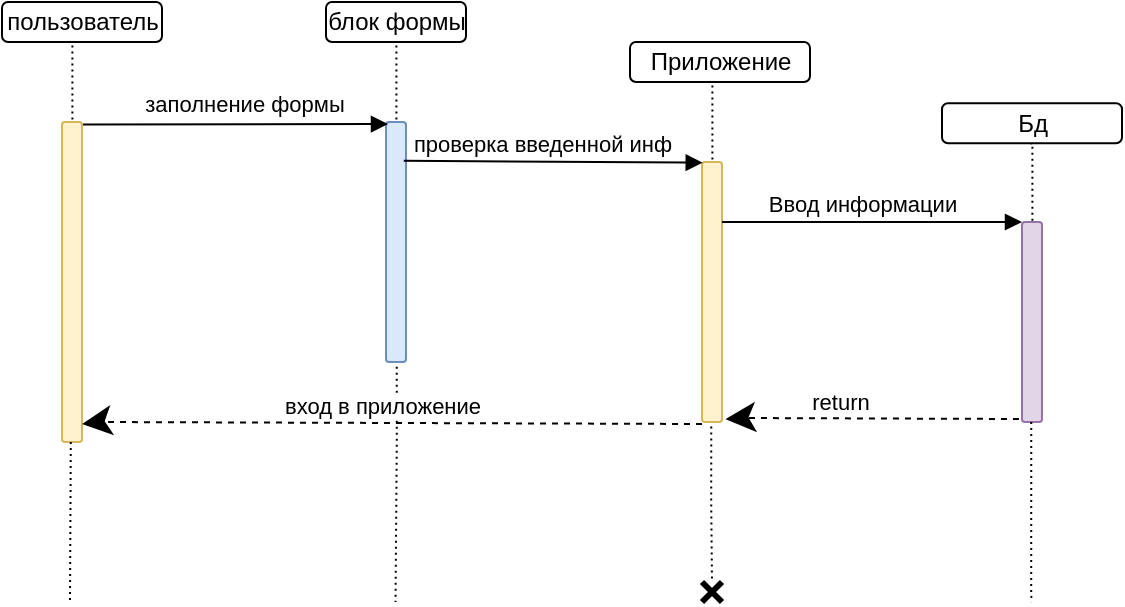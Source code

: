 <mxfile version="21.1.7" type="device">
  <diagram name="Страница 1" id="lgk_tJYk1CDYlmkXPm2l">
    <mxGraphModel dx="1000" dy="515" grid="0" gridSize="10" guides="1" tooltips="1" connect="1" arrows="1" fold="1" page="1" pageScale="1" pageWidth="827" pageHeight="1169" math="0" shadow="0">
      <root>
        <mxCell id="0" />
        <mxCell id="1" parent="0" />
        <mxCell id="aBM_FIYLuNZtqW5UER8X-1" value="" style="html=1;points=[];perimeter=orthogonalPerimeter;fillColor=#fff2cc;strokeColor=#d6b656;rounded=1;" vertex="1" parent="1">
          <mxGeometry x="170" y="370" width="10" height="160" as="geometry" />
        </mxCell>
        <mxCell id="aBM_FIYLuNZtqW5UER8X-2" value="" style="html=1;points=[];perimeter=orthogonalPerimeter;fillColor=#fff2cc;strokeColor=#d6b656;rounded=1;" vertex="1" parent="1">
          <mxGeometry x="490" y="390" width="10" height="130" as="geometry" />
        </mxCell>
        <mxCell id="aBM_FIYLuNZtqW5UER8X-3" value="" style="html=1;points=[];perimeter=orthogonalPerimeter;fillColor=#dae8fc;strokeColor=#6c8ebf;rounded=1;" vertex="1" parent="1">
          <mxGeometry x="332" y="370" width="10" height="120" as="geometry" />
        </mxCell>
        <mxCell id="aBM_FIYLuNZtqW5UER8X-4" value="" style="html=1;points=[];perimeter=orthogonalPerimeter;fillColor=#e1d5e7;strokeColor=#9673a6;rounded=1;" vertex="1" parent="1">
          <mxGeometry x="650" y="420" width="10" height="100" as="geometry" />
        </mxCell>
        <mxCell id="aBM_FIYLuNZtqW5UER8X-5" value="заполнение формы" style="html=1;verticalAlign=bottom;endArrow=block;rounded=0;exitX=1.051;exitY=0.008;exitDx=0;exitDy=0;exitPerimeter=0;" edge="1" source="aBM_FIYLuNZtqW5UER8X-1" parent="1">
          <mxGeometry x="0.054" y="1" width="80" relative="1" as="geometry">
            <mxPoint x="221" y="371" as="sourcePoint" />
            <mxPoint x="333" y="371" as="targetPoint" />
            <mxPoint as="offset" />
          </mxGeometry>
        </mxCell>
        <mxCell id="aBM_FIYLuNZtqW5UER8X-6" value="проверка введенной инф" style="html=1;verticalAlign=bottom;endArrow=block;rounded=0;exitX=0.892;exitY=0.17;exitDx=0;exitDy=0;exitPerimeter=0;entryX=0.037;entryY=0.022;entryDx=0;entryDy=0;entryPerimeter=0;" edge="1" parent="1">
          <mxGeometry x="-0.075" width="80" relative="1" as="geometry">
            <mxPoint x="340.92" y="389.4" as="sourcePoint" />
            <mxPoint x="490.37" y="390.32" as="targetPoint" />
            <mxPoint as="offset" />
          </mxGeometry>
        </mxCell>
        <mxCell id="aBM_FIYLuNZtqW5UER8X-7" value="Ввод информации" style="html=1;verticalAlign=bottom;endArrow=block;rounded=0;" edge="1" parent="1">
          <mxGeometry x="-0.067" width="80" relative="1" as="geometry">
            <mxPoint x="500" y="420" as="sourcePoint" />
            <mxPoint x="650" y="420" as="targetPoint" />
            <mxPoint as="offset" />
          </mxGeometry>
        </mxCell>
        <mxCell id="aBM_FIYLuNZtqW5UER8X-8" value="" style="endArrow=classic;dashed=1;endFill=1;endSize=12;html=1;rounded=0;exitX=-0.152;exitY=0.985;exitDx=0;exitDy=0;exitPerimeter=0;entryX=1.184;entryY=0.989;entryDx=0;entryDy=0;entryPerimeter=0;" edge="1" source="aBM_FIYLuNZtqW5UER8X-4" target="aBM_FIYLuNZtqW5UER8X-2" parent="1">
          <mxGeometry width="160" relative="1" as="geometry">
            <mxPoint x="340" y="480" as="sourcePoint" />
            <mxPoint x="500" y="480" as="targetPoint" />
            <Array as="points">
              <mxPoint x="510" y="518" />
            </Array>
          </mxGeometry>
        </mxCell>
        <mxCell id="aBM_FIYLuNZtqW5UER8X-9" value="return" style="edgeLabel;html=1;align=center;verticalAlign=middle;resizable=0;points=[];" vertex="1" connectable="0" parent="aBM_FIYLuNZtqW5UER8X-8">
          <mxGeometry x="-0.14" y="2" relative="1" as="geometry">
            <mxPoint x="-27" y="-11" as="offset" />
          </mxGeometry>
        </mxCell>
        <mxCell id="aBM_FIYLuNZtqW5UER8X-10" value="пользователь" style="html=1;rounded=1;" vertex="1" parent="1">
          <mxGeometry x="140" y="310" width="80" height="20" as="geometry" />
        </mxCell>
        <mxCell id="aBM_FIYLuNZtqW5UER8X-11" value="" style="endArrow=none;endFill=0;html=1;edgeStyle=orthogonalEdgeStyle;align=left;verticalAlign=top;rounded=0;dashed=1;dashPattern=1 2;exitX=0.5;exitY=1;exitDx=0;exitDy=0;entryX=0.62;entryY=-0.004;entryDx=0;entryDy=0;entryPerimeter=0;" edge="1" parent="1">
          <mxGeometry x="-1" relative="1" as="geometry">
            <mxPoint x="174" y="330" as="sourcePoint" />
            <mxPoint x="175.2" y="369.36" as="targetPoint" />
            <Array as="points">
              <mxPoint x="175" y="330" />
            </Array>
          </mxGeometry>
        </mxCell>
        <mxCell id="aBM_FIYLuNZtqW5UER8X-12" value="" style="endArrow=none;endFill=0;html=1;edgeStyle=orthogonalEdgeStyle;align=left;verticalAlign=top;rounded=0;dashed=1;dashPattern=1 2;exitX=0.5;exitY=1;exitDx=0;exitDy=0;entryX=0.62;entryY=-0.004;entryDx=0;entryDy=0;entryPerimeter=0;" edge="1" parent="1">
          <mxGeometry x="-1" relative="1" as="geometry">
            <mxPoint x="336" y="330" as="sourcePoint" />
            <mxPoint x="337.2" y="369.36" as="targetPoint" />
            <Array as="points">
              <mxPoint x="337" y="330" />
            </Array>
          </mxGeometry>
        </mxCell>
        <mxCell id="aBM_FIYLuNZtqW5UER8X-13" value="блок формы" style="html=1;rounded=1;" vertex="1" parent="1">
          <mxGeometry x="302" y="310" width="70" height="20" as="geometry" />
        </mxCell>
        <mxCell id="aBM_FIYLuNZtqW5UER8X-14" value="" style="endArrow=none;endFill=0;html=1;edgeStyle=orthogonalEdgeStyle;align=left;verticalAlign=top;rounded=0;dashed=1;dashPattern=1 2;exitX=0.5;exitY=1;exitDx=0;exitDy=0;entryX=0.62;entryY=-0.004;entryDx=0;entryDy=0;entryPerimeter=0;" edge="1" parent="1">
          <mxGeometry x="-1" relative="1" as="geometry">
            <mxPoint x="494" y="350" as="sourcePoint" />
            <mxPoint x="495.2" y="389.36" as="targetPoint" />
            <Array as="points">
              <mxPoint x="495" y="350" />
            </Array>
          </mxGeometry>
        </mxCell>
        <mxCell id="aBM_FIYLuNZtqW5UER8X-15" value="Приложение" style="html=1;rounded=1;" vertex="1" parent="1">
          <mxGeometry x="454" y="330" width="90" height="20" as="geometry" />
        </mxCell>
        <mxCell id="aBM_FIYLuNZtqW5UER8X-16" value="" style="endArrow=none;endFill=0;html=1;edgeStyle=orthogonalEdgeStyle;align=left;verticalAlign=top;rounded=0;dashed=1;dashPattern=1 2;exitX=0.5;exitY=1;exitDx=0;exitDy=0;entryX=0.62;entryY=-0.004;entryDx=0;entryDy=0;entryPerimeter=0;" edge="1" parent="1">
          <mxGeometry x="-1" relative="1" as="geometry">
            <mxPoint x="654" y="380.64" as="sourcePoint" />
            <mxPoint x="655.2" y="420" as="targetPoint" />
            <Array as="points">
              <mxPoint x="655" y="380.64" />
            </Array>
          </mxGeometry>
        </mxCell>
        <mxCell id="aBM_FIYLuNZtqW5UER8X-17" value="Бд" style="html=1;rounded=1;" vertex="1" parent="1">
          <mxGeometry x="610" y="360.64" width="90" height="20" as="geometry" />
        </mxCell>
        <mxCell id="aBM_FIYLuNZtqW5UER8X-18" value="" style="endArrow=none;endFill=0;html=1;edgeStyle=orthogonalEdgeStyle;align=left;verticalAlign=top;rounded=0;dashed=1;dashPattern=1 2;exitX=0.5;exitY=1;exitDx=0;exitDy=0;" edge="1" parent="1">
          <mxGeometry x="-1" relative="1" as="geometry">
            <mxPoint x="174.39" y="530" as="sourcePoint" />
            <mxPoint x="174" y="610" as="targetPoint" />
            <Array as="points">
              <mxPoint x="175.39" y="530" />
            </Array>
          </mxGeometry>
        </mxCell>
        <mxCell id="aBM_FIYLuNZtqW5UER8X-19" value="" style="endArrow=none;endFill=0;html=1;edgeStyle=orthogonalEdgeStyle;align=left;verticalAlign=top;rounded=0;dashed=1;dashPattern=1 2;exitX=0.537;exitY=1.02;exitDx=0;exitDy=0;exitPerimeter=0;" edge="1" source="aBM_FIYLuNZtqW5UER8X-3" parent="1">
          <mxGeometry x="-1" relative="1" as="geometry">
            <mxPoint x="337.15" y="530" as="sourcePoint" />
            <mxPoint x="336.76" y="610" as="targetPoint" />
            <Array as="points">
              <mxPoint x="337" y="530" />
              <mxPoint x="337" y="530" />
            </Array>
          </mxGeometry>
        </mxCell>
        <mxCell id="aBM_FIYLuNZtqW5UER8X-20" value="" style="endArrow=none;endFill=0;html=1;edgeStyle=orthogonalEdgeStyle;align=left;verticalAlign=top;rounded=0;dashed=1;dashPattern=1 2;exitX=0.463;exitY=1.017;exitDx=0;exitDy=0;exitPerimeter=0;" edge="1" parent="1">
          <mxGeometry x="-1" relative="1" as="geometry">
            <mxPoint x="654.63" y="520" as="sourcePoint" />
            <mxPoint x="655" y="610" as="targetPoint" />
            <Array as="points">
              <mxPoint x="655" y="606.98" />
            </Array>
          </mxGeometry>
        </mxCell>
        <mxCell id="aBM_FIYLuNZtqW5UER8X-21" value="" style="shape=umlDestroy;whiteSpace=wrap;html=1;strokeWidth=3;rounded=1;" vertex="1" parent="1">
          <mxGeometry x="490" y="600" width="10" height="10" as="geometry" />
        </mxCell>
        <mxCell id="aBM_FIYLuNZtqW5UER8X-22" value="" style="endArrow=none;endFill=0;html=1;edgeStyle=orthogonalEdgeStyle;align=left;verticalAlign=top;rounded=0;dashed=1;dashPattern=1 2;exitX=0.463;exitY=1.017;exitDx=0;exitDy=0;exitPerimeter=0;" edge="1" source="aBM_FIYLuNZtqW5UER8X-2" target="aBM_FIYLuNZtqW5UER8X-21" parent="1">
          <mxGeometry x="-1" relative="1" as="geometry">
            <mxPoint x="494.63" y="451.02" as="sourcePoint" />
            <mxPoint x="495" y="610" as="targetPoint" />
            <Array as="points" />
          </mxGeometry>
        </mxCell>
        <mxCell id="aBM_FIYLuNZtqW5UER8X-25" value="" style="endArrow=classic;dashed=1;endFill=1;endSize=12;html=1;rounded=0;entryX=1.184;entryY=0.989;entryDx=0;entryDy=0;entryPerimeter=0;" edge="1" parent="1">
          <mxGeometry width="160" relative="1" as="geometry">
            <mxPoint x="490" y="521" as="sourcePoint" />
            <mxPoint x="180" y="521" as="targetPoint" />
            <Array as="points">
              <mxPoint x="188" y="520" />
            </Array>
          </mxGeometry>
        </mxCell>
        <mxCell id="aBM_FIYLuNZtqW5UER8X-26" value="вход в приложение" style="edgeLabel;html=1;align=center;verticalAlign=middle;resizable=0;points=[];" vertex="1" connectable="0" parent="aBM_FIYLuNZtqW5UER8X-25">
          <mxGeometry x="-0.14" y="2" relative="1" as="geometry">
            <mxPoint x="-27" y="-11" as="offset" />
          </mxGeometry>
        </mxCell>
      </root>
    </mxGraphModel>
  </diagram>
</mxfile>
